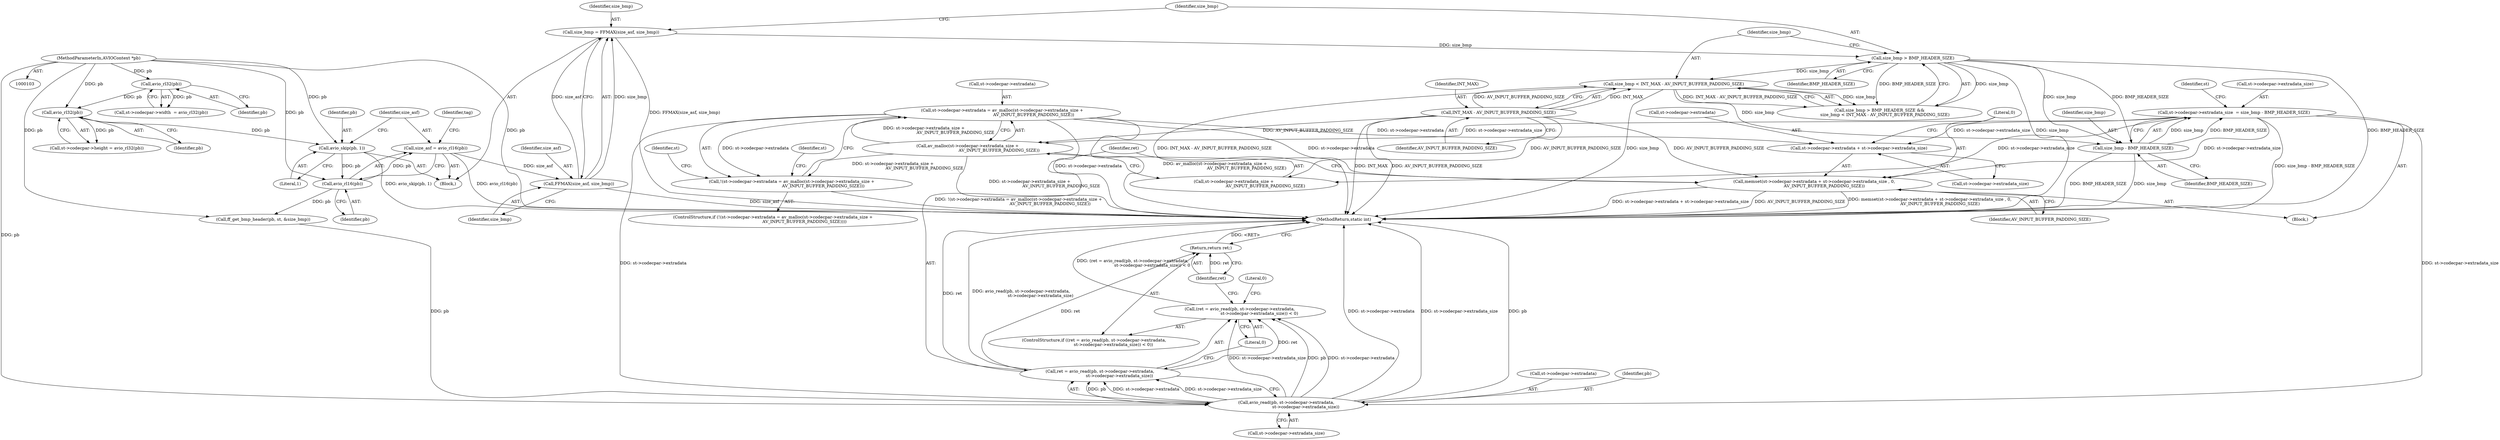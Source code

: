 digraph "0_FFmpeg_2b46ebdbff1d8dec7a3d8ea280a612b91a582869@API" {
"1000184" [label="(Call,st->codecpar->extradata = av_malloc(st->codecpar->extradata_size +\n                                               AV_INPUT_BUFFER_PADDING_SIZE))"];
"1000190" [label="(Call,av_malloc(st->codecpar->extradata_size +\n                                               AV_INPUT_BUFFER_PADDING_SIZE))"];
"1000173" [label="(Call,st->codecpar->extradata_size  = size_bmp - BMP_HEADER_SIZE)"];
"1000179" [label="(Call,size_bmp - BMP_HEADER_SIZE)"];
"1000163" [label="(Call,size_bmp > BMP_HEADER_SIZE)"];
"1000156" [label="(Call,size_bmp = FFMAX(size_asf, size_bmp))"];
"1000158" [label="(Call,FFMAX(size_asf, size_bmp))"];
"1000129" [label="(Call,size_asf = avio_rl16(pb))"];
"1000131" [label="(Call,avio_rl16(pb))"];
"1000126" [label="(Call,avio_skip(pb, 1))"];
"1000124" [label="(Call,avio_rl32(pb))"];
"1000116" [label="(Call,avio_rl32(pb))"];
"1000104" [label="(MethodParameterIn,AVIOContext *pb)"];
"1000166" [label="(Call,size_bmp < INT_MAX - AV_INPUT_BUFFER_PADDING_SIZE)"];
"1000168" [label="(Call,INT_MAX - AV_INPUT_BUFFER_PADDING_SIZE)"];
"1000183" [label="(Call,!(st->codecpar->extradata = av_malloc(st->codecpar->extradata_size +\n                                               AV_INPUT_BUFFER_PADDING_SIZE)))"];
"1000209" [label="(Call,memset(st->codecpar->extradata + st->codecpar->extradata_size , 0,\n               AV_INPUT_BUFFER_PADDING_SIZE))"];
"1000210" [label="(Call,st->codecpar->extradata + st->codecpar->extradata_size)"];
"1000227" [label="(Call,avio_read(pb, st->codecpar->extradata,\n                             st->codecpar->extradata_size))"];
"1000224" [label="(Call,(ret = avio_read(pb, st->codecpar->extradata,\n                             st->codecpar->extradata_size)) < 0)"];
"1000225" [label="(Call,ret = avio_read(pb, st->codecpar->extradata,\n                             st->codecpar->extradata_size))"];
"1000240" [label="(Return,return ret;)"];
"1000234" [label="(Call,st->codecpar->extradata_size)"];
"1000124" [label="(Call,avio_rl32(pb))"];
"1000227" [label="(Call,avio_read(pb, st->codecpar->extradata,\n                             st->codecpar->extradata_size))"];
"1000171" [label="(Block,)"];
"1000126" [label="(Call,avio_skip(pb, 1))"];
"1000162" [label="(Call,size_bmp > BMP_HEADER_SIZE &&\n        size_bmp < INT_MAX - AV_INPUT_BUFFER_PADDING_SIZE)"];
"1000160" [label="(Identifier,size_bmp)"];
"1000167" [label="(Identifier,size_bmp)"];
"1000202" [label="(Identifier,st)"];
"1000211" [label="(Call,st->codecpar->extradata)"];
"1000156" [label="(Call,size_bmp = FFMAX(size_asf, size_bmp))"];
"1000129" [label="(Call,size_asf = avio_rl16(pb))"];
"1000213" [label="(Identifier,st)"];
"1000184" [label="(Call,st->codecpar->extradata = av_malloc(st->codecpar->extradata_size +\n                                               AV_INPUT_BUFFER_PADDING_SIZE))"];
"1000165" [label="(Identifier,BMP_HEADER_SIZE)"];
"1000164" [label="(Identifier,size_bmp)"];
"1000224" [label="(Call,(ret = avio_read(pb, st->codecpar->extradata,\n                             st->codecpar->extradata_size)) < 0)"];
"1000180" [label="(Identifier,size_bmp)"];
"1000127" [label="(Identifier,pb)"];
"1000229" [label="(Call,st->codecpar->extradata)"];
"1000241" [label="(Identifier,ret)"];
"1000118" [label="(Call,st->codecpar->height = avio_rl32(pb))"];
"1000243" [label="(Literal,0)"];
"1000210" [label="(Call,st->codecpar->extradata + st->codecpar->extradata_size)"];
"1000157" [label="(Identifier,size_bmp)"];
"1000223" [label="(ControlStructure,if ((ret = avio_read(pb, st->codecpar->extradata,\n                             st->codecpar->extradata_size)) < 0))"];
"1000216" [label="(Call,st->codecpar->extradata_size)"];
"1000125" [label="(Identifier,pb)"];
"1000182" [label="(ControlStructure,if (!(st->codecpar->extradata = av_malloc(st->codecpar->extradata_size +\n                                               AV_INPUT_BUFFER_PADDING_SIZE))))"];
"1000228" [label="(Identifier,pb)"];
"1000159" [label="(Identifier,size_asf)"];
"1000163" [label="(Call,size_bmp > BMP_HEADER_SIZE)"];
"1000170" [label="(Identifier,AV_INPUT_BUFFER_PADDING_SIZE)"];
"1000190" [label="(Call,av_malloc(st->codecpar->extradata_size +\n                                               AV_INPUT_BUFFER_PADDING_SIZE))"];
"1000131" [label="(Call,avio_rl16(pb))"];
"1000191" [label="(Call,st->codecpar->extradata_size +\n                                               AV_INPUT_BUFFER_PADDING_SIZE)"];
"1000168" [label="(Call,INT_MAX - AV_INPUT_BUFFER_PADDING_SIZE)"];
"1000166" [label="(Call,size_bmp < INT_MAX - AV_INPUT_BUFFER_PADDING_SIZE)"];
"1000132" [label="(Identifier,pb)"];
"1000104" [label="(MethodParameterIn,AVIOContext *pb)"];
"1000110" [label="(Call,st->codecpar->width  = avio_rl32(pb))"];
"1000221" [label="(Literal,0)"];
"1000187" [label="(Identifier,st)"];
"1000106" [label="(Block,)"];
"1000173" [label="(Call,st->codecpar->extradata_size  = size_bmp - BMP_HEADER_SIZE)"];
"1000183" [label="(Call,!(st->codecpar->extradata = av_malloc(st->codecpar->extradata_size +\n                                               AV_INPUT_BUFFER_PADDING_SIZE)))"];
"1000158" [label="(Call,FFMAX(size_asf, size_bmp))"];
"1000128" [label="(Literal,1)"];
"1000179" [label="(Call,size_bmp - BMP_HEADER_SIZE)"];
"1000116" [label="(Call,avio_rl32(pb))"];
"1000222" [label="(Identifier,AV_INPUT_BUFFER_PADDING_SIZE)"];
"1000134" [label="(Identifier,tag)"];
"1000209" [label="(Call,memset(st->codecpar->extradata + st->codecpar->extradata_size , 0,\n               AV_INPUT_BUFFER_PADDING_SIZE))"];
"1000226" [label="(Identifier,ret)"];
"1000225" [label="(Call,ret = avio_read(pb, st->codecpar->extradata,\n                             st->codecpar->extradata_size))"];
"1000169" [label="(Identifier,INT_MAX)"];
"1000240" [label="(Return,return ret;)"];
"1000244" [label="(MethodReturn,static int)"];
"1000135" [label="(Call,ff_get_bmp_header(pb, st, &size_bmp))"];
"1000117" [label="(Identifier,pb)"];
"1000239" [label="(Literal,0)"];
"1000181" [label="(Identifier,BMP_HEADER_SIZE)"];
"1000185" [label="(Call,st->codecpar->extradata)"];
"1000174" [label="(Call,st->codecpar->extradata_size)"];
"1000130" [label="(Identifier,size_asf)"];
"1000184" -> "1000183"  [label="AST: "];
"1000184" -> "1000190"  [label="CFG: "];
"1000185" -> "1000184"  [label="AST: "];
"1000190" -> "1000184"  [label="AST: "];
"1000183" -> "1000184"  [label="CFG: "];
"1000184" -> "1000244"  [label="DDG: st->codecpar->extradata"];
"1000184" -> "1000244"  [label="DDG: av_malloc(st->codecpar->extradata_size +\n                                               AV_INPUT_BUFFER_PADDING_SIZE)"];
"1000184" -> "1000183"  [label="DDG: st->codecpar->extradata"];
"1000190" -> "1000184"  [label="DDG: st->codecpar->extradata_size +\n                                               AV_INPUT_BUFFER_PADDING_SIZE"];
"1000184" -> "1000209"  [label="DDG: st->codecpar->extradata"];
"1000184" -> "1000210"  [label="DDG: st->codecpar->extradata"];
"1000184" -> "1000227"  [label="DDG: st->codecpar->extradata"];
"1000190" -> "1000191"  [label="CFG: "];
"1000191" -> "1000190"  [label="AST: "];
"1000190" -> "1000244"  [label="DDG: st->codecpar->extradata_size +\n                                               AV_INPUT_BUFFER_PADDING_SIZE"];
"1000190" -> "1000183"  [label="DDG: st->codecpar->extradata_size +\n                                               AV_INPUT_BUFFER_PADDING_SIZE"];
"1000173" -> "1000190"  [label="DDG: st->codecpar->extradata_size"];
"1000168" -> "1000190"  [label="DDG: AV_INPUT_BUFFER_PADDING_SIZE"];
"1000173" -> "1000171"  [label="AST: "];
"1000173" -> "1000179"  [label="CFG: "];
"1000174" -> "1000173"  [label="AST: "];
"1000179" -> "1000173"  [label="AST: "];
"1000187" -> "1000173"  [label="CFG: "];
"1000173" -> "1000244"  [label="DDG: size_bmp - BMP_HEADER_SIZE"];
"1000179" -> "1000173"  [label="DDG: size_bmp"];
"1000179" -> "1000173"  [label="DDG: BMP_HEADER_SIZE"];
"1000173" -> "1000191"  [label="DDG: st->codecpar->extradata_size"];
"1000173" -> "1000209"  [label="DDG: st->codecpar->extradata_size"];
"1000173" -> "1000210"  [label="DDG: st->codecpar->extradata_size"];
"1000173" -> "1000227"  [label="DDG: st->codecpar->extradata_size"];
"1000179" -> "1000181"  [label="CFG: "];
"1000180" -> "1000179"  [label="AST: "];
"1000181" -> "1000179"  [label="AST: "];
"1000179" -> "1000244"  [label="DDG: BMP_HEADER_SIZE"];
"1000179" -> "1000244"  [label="DDG: size_bmp"];
"1000163" -> "1000179"  [label="DDG: size_bmp"];
"1000163" -> "1000179"  [label="DDG: BMP_HEADER_SIZE"];
"1000166" -> "1000179"  [label="DDG: size_bmp"];
"1000163" -> "1000162"  [label="AST: "];
"1000163" -> "1000165"  [label="CFG: "];
"1000164" -> "1000163"  [label="AST: "];
"1000165" -> "1000163"  [label="AST: "];
"1000167" -> "1000163"  [label="CFG: "];
"1000162" -> "1000163"  [label="CFG: "];
"1000163" -> "1000244"  [label="DDG: size_bmp"];
"1000163" -> "1000244"  [label="DDG: BMP_HEADER_SIZE"];
"1000163" -> "1000162"  [label="DDG: size_bmp"];
"1000163" -> "1000162"  [label="DDG: BMP_HEADER_SIZE"];
"1000156" -> "1000163"  [label="DDG: size_bmp"];
"1000163" -> "1000166"  [label="DDG: size_bmp"];
"1000156" -> "1000106"  [label="AST: "];
"1000156" -> "1000158"  [label="CFG: "];
"1000157" -> "1000156"  [label="AST: "];
"1000158" -> "1000156"  [label="AST: "];
"1000164" -> "1000156"  [label="CFG: "];
"1000156" -> "1000244"  [label="DDG: FFMAX(size_asf, size_bmp)"];
"1000158" -> "1000156"  [label="DDG: size_asf"];
"1000158" -> "1000156"  [label="DDG: size_bmp"];
"1000158" -> "1000160"  [label="CFG: "];
"1000159" -> "1000158"  [label="AST: "];
"1000160" -> "1000158"  [label="AST: "];
"1000158" -> "1000244"  [label="DDG: size_asf"];
"1000129" -> "1000158"  [label="DDG: size_asf"];
"1000129" -> "1000106"  [label="AST: "];
"1000129" -> "1000131"  [label="CFG: "];
"1000130" -> "1000129"  [label="AST: "];
"1000131" -> "1000129"  [label="AST: "];
"1000134" -> "1000129"  [label="CFG: "];
"1000129" -> "1000244"  [label="DDG: avio_rl16(pb)"];
"1000131" -> "1000129"  [label="DDG: pb"];
"1000131" -> "1000132"  [label="CFG: "];
"1000132" -> "1000131"  [label="AST: "];
"1000126" -> "1000131"  [label="DDG: pb"];
"1000104" -> "1000131"  [label="DDG: pb"];
"1000131" -> "1000135"  [label="DDG: pb"];
"1000126" -> "1000106"  [label="AST: "];
"1000126" -> "1000128"  [label="CFG: "];
"1000127" -> "1000126"  [label="AST: "];
"1000128" -> "1000126"  [label="AST: "];
"1000130" -> "1000126"  [label="CFG: "];
"1000126" -> "1000244"  [label="DDG: avio_skip(pb, 1)"];
"1000124" -> "1000126"  [label="DDG: pb"];
"1000104" -> "1000126"  [label="DDG: pb"];
"1000124" -> "1000118"  [label="AST: "];
"1000124" -> "1000125"  [label="CFG: "];
"1000125" -> "1000124"  [label="AST: "];
"1000118" -> "1000124"  [label="CFG: "];
"1000124" -> "1000118"  [label="DDG: pb"];
"1000116" -> "1000124"  [label="DDG: pb"];
"1000104" -> "1000124"  [label="DDG: pb"];
"1000116" -> "1000110"  [label="AST: "];
"1000116" -> "1000117"  [label="CFG: "];
"1000117" -> "1000116"  [label="AST: "];
"1000110" -> "1000116"  [label="CFG: "];
"1000116" -> "1000110"  [label="DDG: pb"];
"1000104" -> "1000116"  [label="DDG: pb"];
"1000104" -> "1000103"  [label="AST: "];
"1000104" -> "1000244"  [label="DDG: pb"];
"1000104" -> "1000135"  [label="DDG: pb"];
"1000104" -> "1000227"  [label="DDG: pb"];
"1000166" -> "1000162"  [label="AST: "];
"1000166" -> "1000168"  [label="CFG: "];
"1000167" -> "1000166"  [label="AST: "];
"1000168" -> "1000166"  [label="AST: "];
"1000162" -> "1000166"  [label="CFG: "];
"1000166" -> "1000244"  [label="DDG: INT_MAX - AV_INPUT_BUFFER_PADDING_SIZE"];
"1000166" -> "1000244"  [label="DDG: size_bmp"];
"1000166" -> "1000162"  [label="DDG: size_bmp"];
"1000166" -> "1000162"  [label="DDG: INT_MAX - AV_INPUT_BUFFER_PADDING_SIZE"];
"1000168" -> "1000166"  [label="DDG: INT_MAX"];
"1000168" -> "1000166"  [label="DDG: AV_INPUT_BUFFER_PADDING_SIZE"];
"1000168" -> "1000170"  [label="CFG: "];
"1000169" -> "1000168"  [label="AST: "];
"1000170" -> "1000168"  [label="AST: "];
"1000168" -> "1000244"  [label="DDG: AV_INPUT_BUFFER_PADDING_SIZE"];
"1000168" -> "1000244"  [label="DDG: INT_MAX"];
"1000168" -> "1000191"  [label="DDG: AV_INPUT_BUFFER_PADDING_SIZE"];
"1000168" -> "1000209"  [label="DDG: AV_INPUT_BUFFER_PADDING_SIZE"];
"1000183" -> "1000182"  [label="AST: "];
"1000202" -> "1000183"  [label="CFG: "];
"1000213" -> "1000183"  [label="CFG: "];
"1000183" -> "1000244"  [label="DDG: !(st->codecpar->extradata = av_malloc(st->codecpar->extradata_size +\n                                               AV_INPUT_BUFFER_PADDING_SIZE))"];
"1000209" -> "1000171"  [label="AST: "];
"1000209" -> "1000222"  [label="CFG: "];
"1000210" -> "1000209"  [label="AST: "];
"1000221" -> "1000209"  [label="AST: "];
"1000222" -> "1000209"  [label="AST: "];
"1000226" -> "1000209"  [label="CFG: "];
"1000209" -> "1000244"  [label="DDG: memset(st->codecpar->extradata + st->codecpar->extradata_size , 0,\n               AV_INPUT_BUFFER_PADDING_SIZE)"];
"1000209" -> "1000244"  [label="DDG: st->codecpar->extradata + st->codecpar->extradata_size"];
"1000209" -> "1000244"  [label="DDG: AV_INPUT_BUFFER_PADDING_SIZE"];
"1000210" -> "1000216"  [label="CFG: "];
"1000211" -> "1000210"  [label="AST: "];
"1000216" -> "1000210"  [label="AST: "];
"1000221" -> "1000210"  [label="CFG: "];
"1000227" -> "1000225"  [label="AST: "];
"1000227" -> "1000234"  [label="CFG: "];
"1000228" -> "1000227"  [label="AST: "];
"1000229" -> "1000227"  [label="AST: "];
"1000234" -> "1000227"  [label="AST: "];
"1000225" -> "1000227"  [label="CFG: "];
"1000227" -> "1000244"  [label="DDG: pb"];
"1000227" -> "1000244"  [label="DDG: st->codecpar->extradata"];
"1000227" -> "1000244"  [label="DDG: st->codecpar->extradata_size"];
"1000227" -> "1000224"  [label="DDG: pb"];
"1000227" -> "1000224"  [label="DDG: st->codecpar->extradata"];
"1000227" -> "1000224"  [label="DDG: st->codecpar->extradata_size"];
"1000227" -> "1000225"  [label="DDG: pb"];
"1000227" -> "1000225"  [label="DDG: st->codecpar->extradata"];
"1000227" -> "1000225"  [label="DDG: st->codecpar->extradata_size"];
"1000135" -> "1000227"  [label="DDG: pb"];
"1000224" -> "1000223"  [label="AST: "];
"1000224" -> "1000239"  [label="CFG: "];
"1000225" -> "1000224"  [label="AST: "];
"1000239" -> "1000224"  [label="AST: "];
"1000241" -> "1000224"  [label="CFG: "];
"1000243" -> "1000224"  [label="CFG: "];
"1000224" -> "1000244"  [label="DDG: (ret = avio_read(pb, st->codecpar->extradata,\n                             st->codecpar->extradata_size)) < 0"];
"1000225" -> "1000224"  [label="DDG: ret"];
"1000226" -> "1000225"  [label="AST: "];
"1000239" -> "1000225"  [label="CFG: "];
"1000225" -> "1000244"  [label="DDG: avio_read(pb, st->codecpar->extradata,\n                             st->codecpar->extradata_size)"];
"1000225" -> "1000244"  [label="DDG: ret"];
"1000225" -> "1000240"  [label="DDG: ret"];
"1000240" -> "1000223"  [label="AST: "];
"1000240" -> "1000241"  [label="CFG: "];
"1000241" -> "1000240"  [label="AST: "];
"1000244" -> "1000240"  [label="CFG: "];
"1000240" -> "1000244"  [label="DDG: <RET>"];
"1000241" -> "1000240"  [label="DDG: ret"];
}
